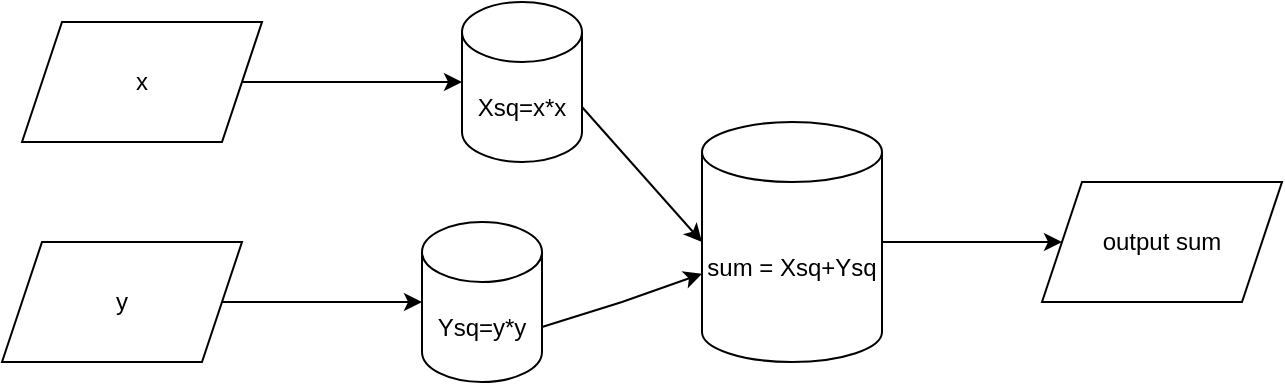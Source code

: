<mxfile version="21.1.2" type="github">
  <diagram name="Page-1" id="v5_YbFtIf_qTmrF7zWnQ">
    <mxGraphModel dx="653" dy="365" grid="1" gridSize="10" guides="1" tooltips="1" connect="1" arrows="1" fold="1" page="1" pageScale="1" pageWidth="827" pageHeight="1169" math="0" shadow="0">
      <root>
        <mxCell id="0" />
        <mxCell id="1" parent="0" />
        <mxCell id="hQxiayg3cgPhfUsuJx0m-1" value="y" style="shape=parallelogram;perimeter=parallelogramPerimeter;whiteSpace=wrap;html=1;fixedSize=1;" vertex="1" parent="1">
          <mxGeometry x="80" y="150" width="120" height="60" as="geometry" />
        </mxCell>
        <mxCell id="hQxiayg3cgPhfUsuJx0m-2" value="x" style="shape=parallelogram;perimeter=parallelogramPerimeter;whiteSpace=wrap;html=1;fixedSize=1;" vertex="1" parent="1">
          <mxGeometry x="90" y="40" width="120" height="60" as="geometry" />
        </mxCell>
        <mxCell id="hQxiayg3cgPhfUsuJx0m-3" value="" style="endArrow=classic;html=1;rounded=0;exitX=1;exitY=0.5;exitDx=0;exitDy=0;" edge="1" parent="1" source="hQxiayg3cgPhfUsuJx0m-2">
          <mxGeometry width="50" height="50" relative="1" as="geometry">
            <mxPoint x="310" y="220" as="sourcePoint" />
            <mxPoint x="310" y="70" as="targetPoint" />
          </mxGeometry>
        </mxCell>
        <mxCell id="hQxiayg3cgPhfUsuJx0m-4" value="Xsq=x*x" style="shape=cylinder3;whiteSpace=wrap;html=1;boundedLbl=1;backgroundOutline=1;size=15;" vertex="1" parent="1">
          <mxGeometry x="310" y="30" width="60" height="80" as="geometry" />
        </mxCell>
        <mxCell id="hQxiayg3cgPhfUsuJx0m-5" value="sum = Xsq+Ysq" style="shape=cylinder3;whiteSpace=wrap;html=1;boundedLbl=1;backgroundOutline=1;size=15;" vertex="1" parent="1">
          <mxGeometry x="430" y="90" width="90" height="120" as="geometry" />
        </mxCell>
        <mxCell id="hQxiayg3cgPhfUsuJx0m-6" value="" style="endArrow=classic;html=1;rounded=0;entryX=0;entryY=0.5;entryDx=0;entryDy=0;entryPerimeter=0;exitX=1;exitY=0;exitDx=0;exitDy=52.5;exitPerimeter=0;" edge="1" parent="1" source="hQxiayg3cgPhfUsuJx0m-4" target="hQxiayg3cgPhfUsuJx0m-5">
          <mxGeometry width="50" height="50" relative="1" as="geometry">
            <mxPoint x="310" y="220" as="sourcePoint" />
            <mxPoint x="360" y="170" as="targetPoint" />
          </mxGeometry>
        </mxCell>
        <mxCell id="hQxiayg3cgPhfUsuJx0m-7" value="" style="endArrow=classic;html=1;rounded=0;exitX=1;exitY=0.5;exitDx=0;exitDy=0;" edge="1" parent="1" source="hQxiayg3cgPhfUsuJx0m-1">
          <mxGeometry width="50" height="50" relative="1" as="geometry">
            <mxPoint x="200" y="180" as="sourcePoint" />
            <mxPoint x="290" y="180" as="targetPoint" />
          </mxGeometry>
        </mxCell>
        <mxCell id="hQxiayg3cgPhfUsuJx0m-8" value="Ysq=y*y" style="shape=cylinder3;whiteSpace=wrap;html=1;boundedLbl=1;backgroundOutline=1;size=15;" vertex="1" parent="1">
          <mxGeometry x="290" y="140" width="60" height="80" as="geometry" />
        </mxCell>
        <mxCell id="hQxiayg3cgPhfUsuJx0m-9" value="" style="endArrow=classic;html=1;rounded=0;exitX=1;exitY=0;exitDx=0;exitDy=52.5;exitPerimeter=0;" edge="1" parent="1" source="hQxiayg3cgPhfUsuJx0m-8" target="hQxiayg3cgPhfUsuJx0m-5">
          <mxGeometry width="50" height="50" relative="1" as="geometry">
            <mxPoint x="370" y="200" as="sourcePoint" />
            <mxPoint x="360" y="160" as="targetPoint" />
            <Array as="points">
              <mxPoint x="390" y="180" />
            </Array>
          </mxGeometry>
        </mxCell>
        <mxCell id="hQxiayg3cgPhfUsuJx0m-10" value="output sum" style="shape=parallelogram;perimeter=parallelogramPerimeter;whiteSpace=wrap;html=1;fixedSize=1;" vertex="1" parent="1">
          <mxGeometry x="600" y="120" width="120" height="60" as="geometry" />
        </mxCell>
        <mxCell id="hQxiayg3cgPhfUsuJx0m-11" value="" style="endArrow=classic;html=1;rounded=0;entryX=0;entryY=0.5;entryDx=0;entryDy=0;exitX=1;exitY=0.5;exitDx=0;exitDy=0;exitPerimeter=0;" edge="1" parent="1" source="hQxiayg3cgPhfUsuJx0m-5" target="hQxiayg3cgPhfUsuJx0m-10">
          <mxGeometry width="50" height="50" relative="1" as="geometry">
            <mxPoint x="520" y="190" as="sourcePoint" />
            <mxPoint x="570" y="140" as="targetPoint" />
          </mxGeometry>
        </mxCell>
      </root>
    </mxGraphModel>
  </diagram>
</mxfile>
